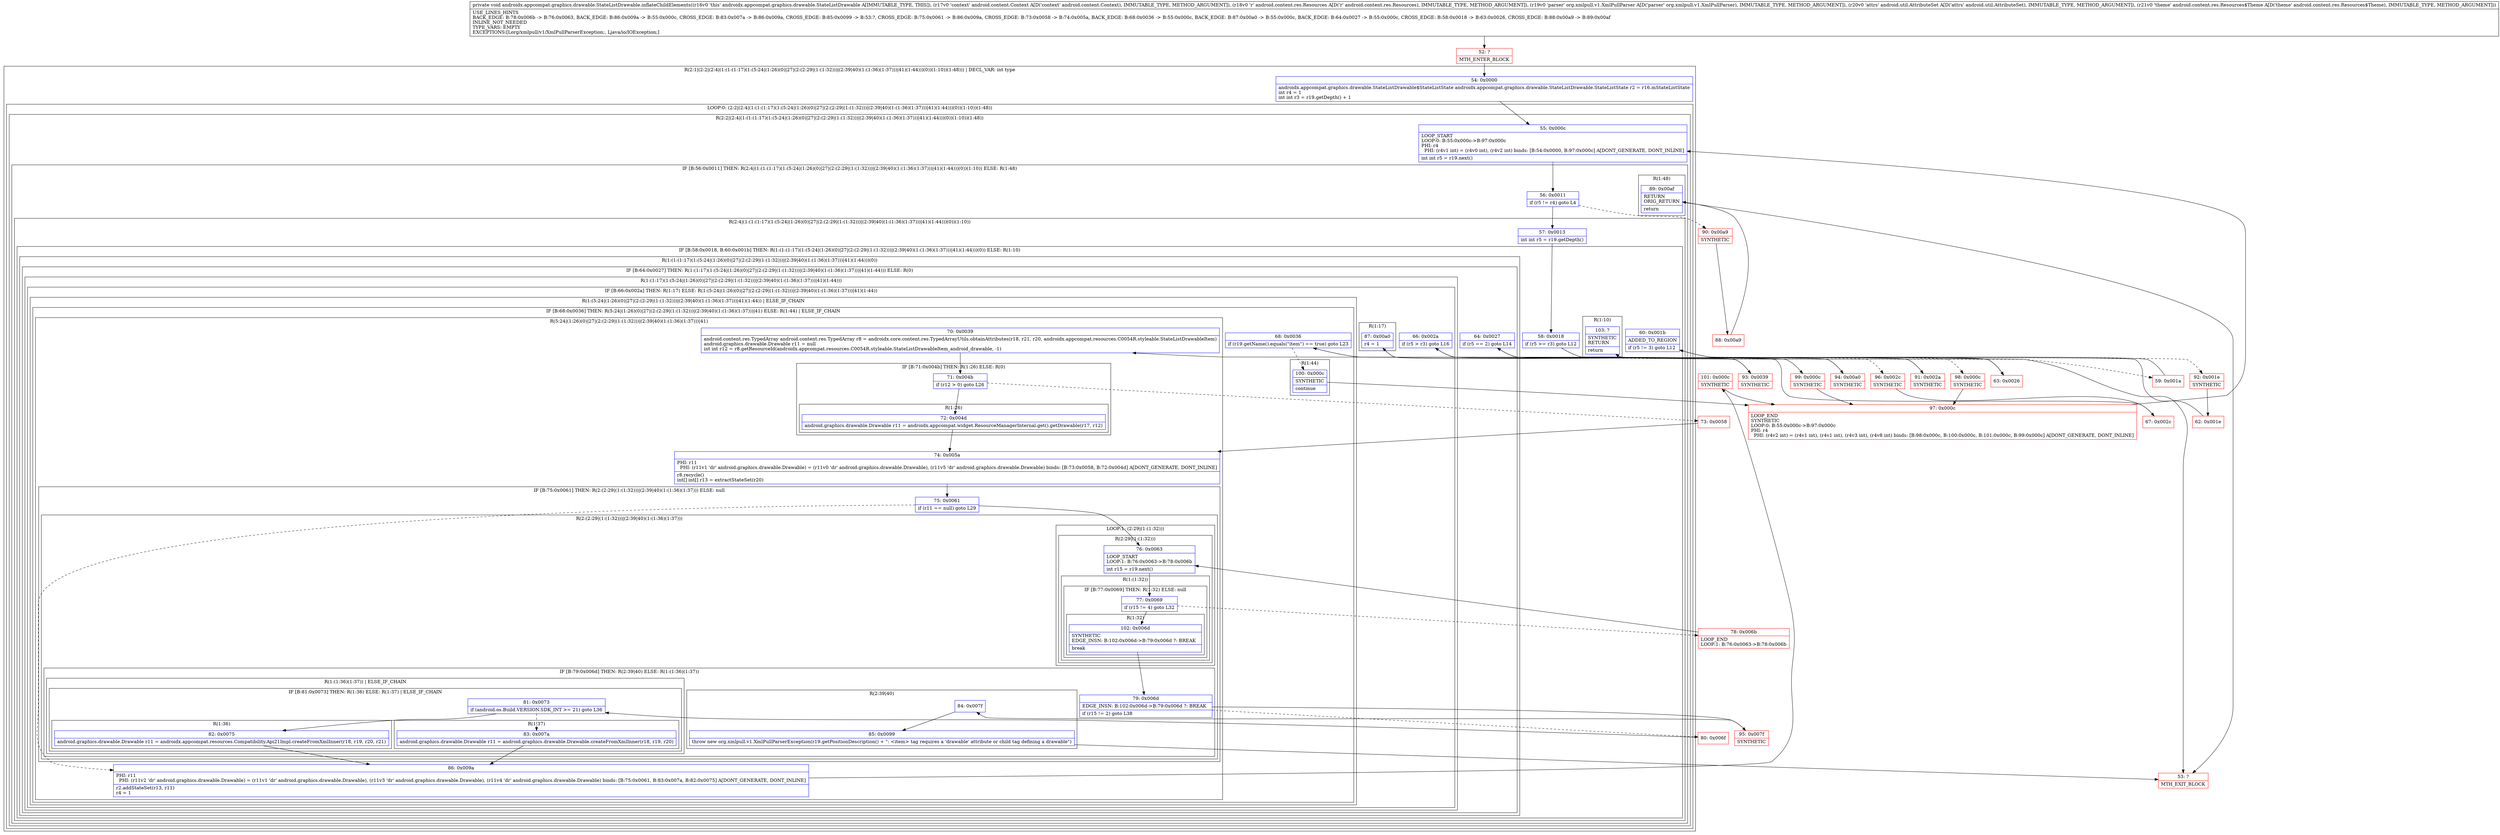 digraph "CFG forandroidx.appcompat.graphics.drawable.StateListDrawable.inflateChildElements(Landroid\/content\/Context;Landroid\/content\/res\/Resources;Lorg\/xmlpull\/v1\/XmlPullParser;Landroid\/util\/AttributeSet;Landroid\/content\/res\/Resources$Theme;)V" {
subgraph cluster_Region_452015179 {
label = "R(2:1|(2:2|(2:4|(1:(1:(1:17)(1:(5:24|(1:26)(0)|27|(2:(2:29|(1:(1:32)))|(2:39|40)(1:(1:36)(1:37)))|41)(1:44)))(0))(1:10))(1:48))) | DECL_VAR: int type\l";
node [shape=record,color=blue];
Node_54 [shape=record,label="{54\:\ 0x0000|androidx.appcompat.graphics.drawable.StateListDrawable$StateListState androidx.appcompat.graphics.drawable.StateListDrawable.StateListState r2 = r16.mStateListState\lint r4 = 1\lint int r3 = r19.getDepth() + 1\l}"];
subgraph cluster_LoopRegion_2096893397 {
label = "LOOP:0: (2:2|(2:4|(1:(1:(1:17)(1:(5:24|(1:26)(0)|27|(2:(2:29|(1:(1:32)))|(2:39|40)(1:(1:36)(1:37)))|41)(1:44)))(0))(1:10))(1:48))";
node [shape=record,color=blue];
subgraph cluster_Region_1122873366 {
label = "R(2:2|(2:4|(1:(1:(1:17)(1:(5:24|(1:26)(0)|27|(2:(2:29|(1:(1:32)))|(2:39|40)(1:(1:36)(1:37)))|41)(1:44)))(0))(1:10))(1:48))";
node [shape=record,color=blue];
Node_55 [shape=record,label="{55\:\ 0x000c|LOOP_START\lLOOP:0: B:55:0x000c\-\>B:97:0x000c\lPHI: r4 \l  PHI: (r4v1 int) = (r4v0 int), (r4v2 int) binds: [B:54:0x0000, B:97:0x000c] A[DONT_GENERATE, DONT_INLINE]\l|int int r5 = r19.next()\l}"];
subgraph cluster_IfRegion_2119437175 {
label = "IF [B:56:0x0011] THEN: R(2:4|(1:(1:(1:17)(1:(5:24|(1:26)(0)|27|(2:(2:29|(1:(1:32)))|(2:39|40)(1:(1:36)(1:37)))|41)(1:44)))(0))(1:10)) ELSE: R(1:48)";
node [shape=record,color=blue];
Node_56 [shape=record,label="{56\:\ 0x0011|if (r5 != r4) goto L4\l}"];
subgraph cluster_Region_1354249337 {
label = "R(2:4|(1:(1:(1:17)(1:(5:24|(1:26)(0)|27|(2:(2:29|(1:(1:32)))|(2:39|40)(1:(1:36)(1:37)))|41)(1:44)))(0))(1:10))";
node [shape=record,color=blue];
Node_57 [shape=record,label="{57\:\ 0x0013|int int r5 = r19.getDepth()\l}"];
subgraph cluster_IfRegion_1838427034 {
label = "IF [B:58:0x0018, B:60:0x001b] THEN: R(1:(1:(1:17)(1:(5:24|(1:26)(0)|27|(2:(2:29|(1:(1:32)))|(2:39|40)(1:(1:36)(1:37)))|41)(1:44)))(0)) ELSE: R(1:10)";
node [shape=record,color=blue];
Node_58 [shape=record,label="{58\:\ 0x0018|if (r5 \>= r3) goto L12\l}"];
Node_60 [shape=record,label="{60\:\ 0x001b|ADDED_TO_REGION\l|if (r5 != 3) goto L12\l}"];
subgraph cluster_Region_51540917 {
label = "R(1:(1:(1:17)(1:(5:24|(1:26)(0)|27|(2:(2:29|(1:(1:32)))|(2:39|40)(1:(1:36)(1:37)))|41)(1:44)))(0))";
node [shape=record,color=blue];
subgraph cluster_IfRegion_482088079 {
label = "IF [B:64:0x0027] THEN: R(1:(1:17)(1:(5:24|(1:26)(0)|27|(2:(2:29|(1:(1:32)))|(2:39|40)(1:(1:36)(1:37)))|41)(1:44))) ELSE: R(0)";
node [shape=record,color=blue];
Node_64 [shape=record,label="{64\:\ 0x0027|if (r5 == 2) goto L14\l}"];
subgraph cluster_Region_115303675 {
label = "R(1:(1:17)(1:(5:24|(1:26)(0)|27|(2:(2:29|(1:(1:32)))|(2:39|40)(1:(1:36)(1:37)))|41)(1:44)))";
node [shape=record,color=blue];
subgraph cluster_IfRegion_1085877930 {
label = "IF [B:66:0x002a] THEN: R(1:17) ELSE: R(1:(5:24|(1:26)(0)|27|(2:(2:29|(1:(1:32)))|(2:39|40)(1:(1:36)(1:37)))|41)(1:44))";
node [shape=record,color=blue];
Node_66 [shape=record,label="{66\:\ 0x002a|if (r5 \> r3) goto L16\l}"];
subgraph cluster_Region_168892651 {
label = "R(1:17)";
node [shape=record,color=blue];
Node_87 [shape=record,label="{87\:\ 0x00a0|r4 = 1\l}"];
}
subgraph cluster_Region_765906657 {
label = "R(1:(5:24|(1:26)(0)|27|(2:(2:29|(1:(1:32)))|(2:39|40)(1:(1:36)(1:37)))|41)(1:44)) | ELSE_IF_CHAIN\l";
node [shape=record,color=blue];
subgraph cluster_IfRegion_824765477 {
label = "IF [B:68:0x0036] THEN: R(5:24|(1:26)(0)|27|(2:(2:29|(1:(1:32)))|(2:39|40)(1:(1:36)(1:37)))|41) ELSE: R(1:44) | ELSE_IF_CHAIN\l";
node [shape=record,color=blue];
Node_68 [shape=record,label="{68\:\ 0x0036|if (r19.getName().equals(\"item\") == true) goto L23\l}"];
subgraph cluster_Region_264525962 {
label = "R(5:24|(1:26)(0)|27|(2:(2:29|(1:(1:32)))|(2:39|40)(1:(1:36)(1:37)))|41)";
node [shape=record,color=blue];
Node_70 [shape=record,label="{70\:\ 0x0039|android.content.res.TypedArray android.content.res.TypedArray r8 = androidx.core.content.res.TypedArrayUtils.obtainAttributes(r18, r21, r20, androidx.appcompat.resources.C0054R.styleable.StateListDrawableItem)\landroid.graphics.drawable.Drawable r11 = null\lint int r12 = r8.getResourceId(androidx.appcompat.resources.C0054R.styleable.StateListDrawableItem_android_drawable, \-1)\l}"];
subgraph cluster_IfRegion_779923941 {
label = "IF [B:71:0x004b] THEN: R(1:26) ELSE: R(0)";
node [shape=record,color=blue];
Node_71 [shape=record,label="{71\:\ 0x004b|if (r12 \> 0) goto L26\l}"];
subgraph cluster_Region_173768887 {
label = "R(1:26)";
node [shape=record,color=blue];
Node_72 [shape=record,label="{72\:\ 0x004d|android.graphics.drawable.Drawable r11 = androidx.appcompat.widget.ResourceManagerInternal.get().getDrawable(r17, r12)\l}"];
}
subgraph cluster_Region_557297262 {
label = "R(0)";
node [shape=record,color=blue];
}
}
Node_74 [shape=record,label="{74\:\ 0x005a|PHI: r11 \l  PHI: (r11v1 'dr' android.graphics.drawable.Drawable) = (r11v0 'dr' android.graphics.drawable.Drawable), (r11v5 'dr' android.graphics.drawable.Drawable) binds: [B:73:0x0058, B:72:0x004d] A[DONT_GENERATE, DONT_INLINE]\l|r8.recycle()\lint[] int[] r13 = extractStateSet(r20)\l}"];
subgraph cluster_IfRegion_466708089 {
label = "IF [B:75:0x0061] THEN: R(2:(2:29|(1:(1:32)))|(2:39|40)(1:(1:36)(1:37))) ELSE: null";
node [shape=record,color=blue];
Node_75 [shape=record,label="{75\:\ 0x0061|if (r11 == null) goto L29\l}"];
subgraph cluster_Region_1555230223 {
label = "R(2:(2:29|(1:(1:32)))|(2:39|40)(1:(1:36)(1:37)))";
node [shape=record,color=blue];
subgraph cluster_LoopRegion_1207497406 {
label = "LOOP:1: (2:29|(1:(1:32)))";
node [shape=record,color=blue];
subgraph cluster_Region_656289243 {
label = "R(2:29|(1:(1:32)))";
node [shape=record,color=blue];
Node_76 [shape=record,label="{76\:\ 0x0063|LOOP_START\lLOOP:1: B:76:0x0063\-\>B:78:0x006b\l|int r15 = r19.next()\l}"];
subgraph cluster_Region_826763168 {
label = "R(1:(1:32))";
node [shape=record,color=blue];
subgraph cluster_IfRegion_1905676215 {
label = "IF [B:77:0x0069] THEN: R(1:32) ELSE: null";
node [shape=record,color=blue];
Node_77 [shape=record,label="{77\:\ 0x0069|if (r15 != 4) goto L32\l}"];
subgraph cluster_Region_765459256 {
label = "R(1:32)";
node [shape=record,color=blue];
Node_102 [shape=record,label="{102\:\ 0x006d|SYNTHETIC\lEDGE_INSN: B:102:0x006d\-\>B:79:0x006d ?: BREAK  \l|break\l}"];
}
}
}
}
}
subgraph cluster_IfRegion_1633951058 {
label = "IF [B:79:0x006d] THEN: R(2:39|40) ELSE: R(1:(1:36)(1:37))";
node [shape=record,color=blue];
Node_79 [shape=record,label="{79\:\ 0x006d|EDGE_INSN: B:102:0x006d\-\>B:79:0x006d ?: BREAK  \l|if (r15 != 2) goto L38\l}"];
subgraph cluster_Region_1721154066 {
label = "R(2:39|40)";
node [shape=record,color=blue];
Node_84 [shape=record,label="{84\:\ 0x007f}"];
Node_85 [shape=record,label="{85\:\ 0x0099|throw new org.xmlpull.v1.XmlPullParserException(r19.getPositionDescription() + \": \<item\> tag requires a 'drawable' attribute or child tag defining a drawable\")\l}"];
}
subgraph cluster_Region_1727781244 {
label = "R(1:(1:36)(1:37)) | ELSE_IF_CHAIN\l";
node [shape=record,color=blue];
subgraph cluster_IfRegion_1821100132 {
label = "IF [B:81:0x0073] THEN: R(1:36) ELSE: R(1:37) | ELSE_IF_CHAIN\l";
node [shape=record,color=blue];
Node_81 [shape=record,label="{81\:\ 0x0073|if (android.os.Build.VERSION.SDK_INT \>= 21) goto L36\l}"];
subgraph cluster_Region_1983904403 {
label = "R(1:36)";
node [shape=record,color=blue];
Node_82 [shape=record,label="{82\:\ 0x0075|android.graphics.drawable.Drawable r11 = androidx.appcompat.resources.Compatibility.Api21Impl.createFromXmlInner(r18, r19, r20, r21)\l}"];
}
subgraph cluster_Region_1509788858 {
label = "R(1:37)";
node [shape=record,color=blue];
Node_83 [shape=record,label="{83\:\ 0x007a|android.graphics.drawable.Drawable r11 = android.graphics.drawable.Drawable.createFromXmlInner(r18, r19, r20)\l}"];
}
}
}
}
}
}
Node_86 [shape=record,label="{86\:\ 0x009a|PHI: r11 \l  PHI: (r11v2 'dr' android.graphics.drawable.Drawable) = (r11v1 'dr' android.graphics.drawable.Drawable), (r11v3 'dr' android.graphics.drawable.Drawable), (r11v4 'dr' android.graphics.drawable.Drawable) binds: [B:75:0x0061, B:83:0x007a, B:82:0x0075] A[DONT_GENERATE, DONT_INLINE]\l|r2.addStateSet(r13, r11)\lr4 = 1\l}"];
}
subgraph cluster_Region_1050654966 {
label = "R(1:44)";
node [shape=record,color=blue];
Node_100 [shape=record,label="{100\:\ 0x000c|SYNTHETIC\l|continue\l}"];
}
}
}
}
}
subgraph cluster_Region_1829425949 {
label = "R(0)";
node [shape=record,color=blue];
}
}
}
subgraph cluster_Region_1434634233 {
label = "R(1:10)";
node [shape=record,color=blue];
Node_103 [shape=record,label="{103\:\ ?|SYNTHETIC\lRETURN\l|return\l}"];
}
}
}
subgraph cluster_Region_1735978437 {
label = "R(1:48)";
node [shape=record,color=blue];
Node_89 [shape=record,label="{89\:\ 0x00af|RETURN\lORIG_RETURN\l|return\l}"];
}
}
}
}
}
Node_52 [shape=record,color=red,label="{52\:\ ?|MTH_ENTER_BLOCK\l}"];
Node_59 [shape=record,color=red,label="{59\:\ 0x001a}"];
Node_92 [shape=record,color=red,label="{92\:\ 0x001e|SYNTHETIC\l}"];
Node_62 [shape=record,color=red,label="{62\:\ 0x001e}"];
Node_53 [shape=record,color=red,label="{53\:\ ?|MTH_EXIT_BLOCK\l}"];
Node_63 [shape=record,color=red,label="{63\:\ 0x0026}"];
Node_91 [shape=record,color=red,label="{91\:\ 0x002a|SYNTHETIC\l}"];
Node_94 [shape=record,color=red,label="{94\:\ 0x00a0|SYNTHETIC\l}"];
Node_99 [shape=record,color=red,label="{99\:\ 0x000c|SYNTHETIC\l}"];
Node_97 [shape=record,color=red,label="{97\:\ 0x000c|LOOP_END\lSYNTHETIC\lLOOP:0: B:55:0x000c\-\>B:97:0x000c\lPHI: r4 \l  PHI: (r4v2 int) = (r4v1 int), (r4v1 int), (r4v3 int), (r4v8 int) binds: [B:98:0x000c, B:100:0x000c, B:101:0x000c, B:99:0x000c] A[DONT_GENERATE, DONT_INLINE]\l}"];
Node_96 [shape=record,color=red,label="{96\:\ 0x002c|SYNTHETIC\l}"];
Node_67 [shape=record,color=red,label="{67\:\ 0x002c}"];
Node_93 [shape=record,color=red,label="{93\:\ 0x0039|SYNTHETIC\l}"];
Node_78 [shape=record,color=red,label="{78\:\ 0x006b|LOOP_END\lLOOP:1: B:76:0x0063\-\>B:78:0x006b\l}"];
Node_80 [shape=record,color=red,label="{80\:\ 0x006f}"];
Node_95 [shape=record,color=red,label="{95\:\ 0x007f|SYNTHETIC\l}"];
Node_101 [shape=record,color=red,label="{101\:\ 0x000c|SYNTHETIC\l}"];
Node_73 [shape=record,color=red,label="{73\:\ 0x0058}"];
Node_98 [shape=record,color=red,label="{98\:\ 0x000c|SYNTHETIC\l}"];
Node_90 [shape=record,color=red,label="{90\:\ 0x00a9|SYNTHETIC\l}"];
Node_88 [shape=record,color=red,label="{88\:\ 0x00a9}"];
MethodNode[shape=record,label="{private void androidx.appcompat.graphics.drawable.StateListDrawable.inflateChildElements((r16v0 'this' androidx.appcompat.graphics.drawable.StateListDrawable A[IMMUTABLE_TYPE, THIS]), (r17v0 'context' android.content.Context A[D('context' android.content.Context), IMMUTABLE_TYPE, METHOD_ARGUMENT]), (r18v0 'r' android.content.res.Resources A[D('r' android.content.res.Resources), IMMUTABLE_TYPE, METHOD_ARGUMENT]), (r19v0 'parser' org.xmlpull.v1.XmlPullParser A[D('parser' org.xmlpull.v1.XmlPullParser), IMMUTABLE_TYPE, METHOD_ARGUMENT]), (r20v0 'attrs' android.util.AttributeSet A[D('attrs' android.util.AttributeSet), IMMUTABLE_TYPE, METHOD_ARGUMENT]), (r21v0 'theme' android.content.res.Resources$Theme A[D('theme' android.content.res.Resources$Theme), IMMUTABLE_TYPE, METHOD_ARGUMENT]))  | USE_LINES_HINTS\lBACK_EDGE: B:78:0x006b \-\> B:76:0x0063, BACK_EDGE: B:86:0x009a \-\> B:55:0x000c, CROSS_EDGE: B:83:0x007a \-\> B:86:0x009a, CROSS_EDGE: B:85:0x0099 \-\> B:53:?, CROSS_EDGE: B:75:0x0061 \-\> B:86:0x009a, CROSS_EDGE: B:73:0x0058 \-\> B:74:0x005a, BACK_EDGE: B:68:0x0036 \-\> B:55:0x000c, BACK_EDGE: B:87:0x00a0 \-\> B:55:0x000c, BACK_EDGE: B:64:0x0027 \-\> B:55:0x000c, CROSS_EDGE: B:58:0x0018 \-\> B:63:0x0026, CROSS_EDGE: B:88:0x00a9 \-\> B:89:0x00af\lINLINE_NOT_NEEDED\lTYPE_VARS: EMPTY\lEXCEPTIONS:[Lorg\/xmlpull\/v1\/XmlPullParserException;, Ljava\/io\/IOException;]\l}"];
MethodNode -> Node_52;Node_54 -> Node_55;
Node_55 -> Node_56;
Node_56 -> Node_57;
Node_56 -> Node_90[style=dashed];
Node_57 -> Node_58;
Node_58 -> Node_59[style=dashed];
Node_58 -> Node_63;
Node_60 -> Node_63;
Node_60 -> Node_92[style=dashed];
Node_64 -> Node_91;
Node_64 -> Node_98[style=dashed];
Node_66 -> Node_94;
Node_66 -> Node_96[style=dashed];
Node_87 -> Node_99;
Node_68 -> Node_93;
Node_68 -> Node_100[style=dashed];
Node_70 -> Node_71;
Node_71 -> Node_72;
Node_71 -> Node_73[style=dashed];
Node_72 -> Node_74;
Node_74 -> Node_75;
Node_75 -> Node_76;
Node_75 -> Node_86[style=dashed];
Node_76 -> Node_77;
Node_77 -> Node_78[style=dashed];
Node_77 -> Node_102;
Node_102 -> Node_79;
Node_79 -> Node_80[style=dashed];
Node_79 -> Node_95;
Node_84 -> Node_85;
Node_85 -> Node_53;
Node_81 -> Node_82;
Node_81 -> Node_83[style=dashed];
Node_82 -> Node_86;
Node_83 -> Node_86;
Node_86 -> Node_101;
Node_100 -> Node_97;
Node_103 -> Node_53;
Node_89 -> Node_53;
Node_52 -> Node_54;
Node_59 -> Node_60;
Node_92 -> Node_62;
Node_62 -> Node_103;
Node_63 -> Node_64;
Node_91 -> Node_66;
Node_94 -> Node_87;
Node_99 -> Node_97;
Node_97 -> Node_55;
Node_96 -> Node_67;
Node_67 -> Node_68;
Node_93 -> Node_70;
Node_78 -> Node_76;
Node_80 -> Node_81;
Node_95 -> Node_84;
Node_101 -> Node_97;
Node_73 -> Node_74;
Node_98 -> Node_97;
Node_90 -> Node_88;
Node_88 -> Node_89;
}

